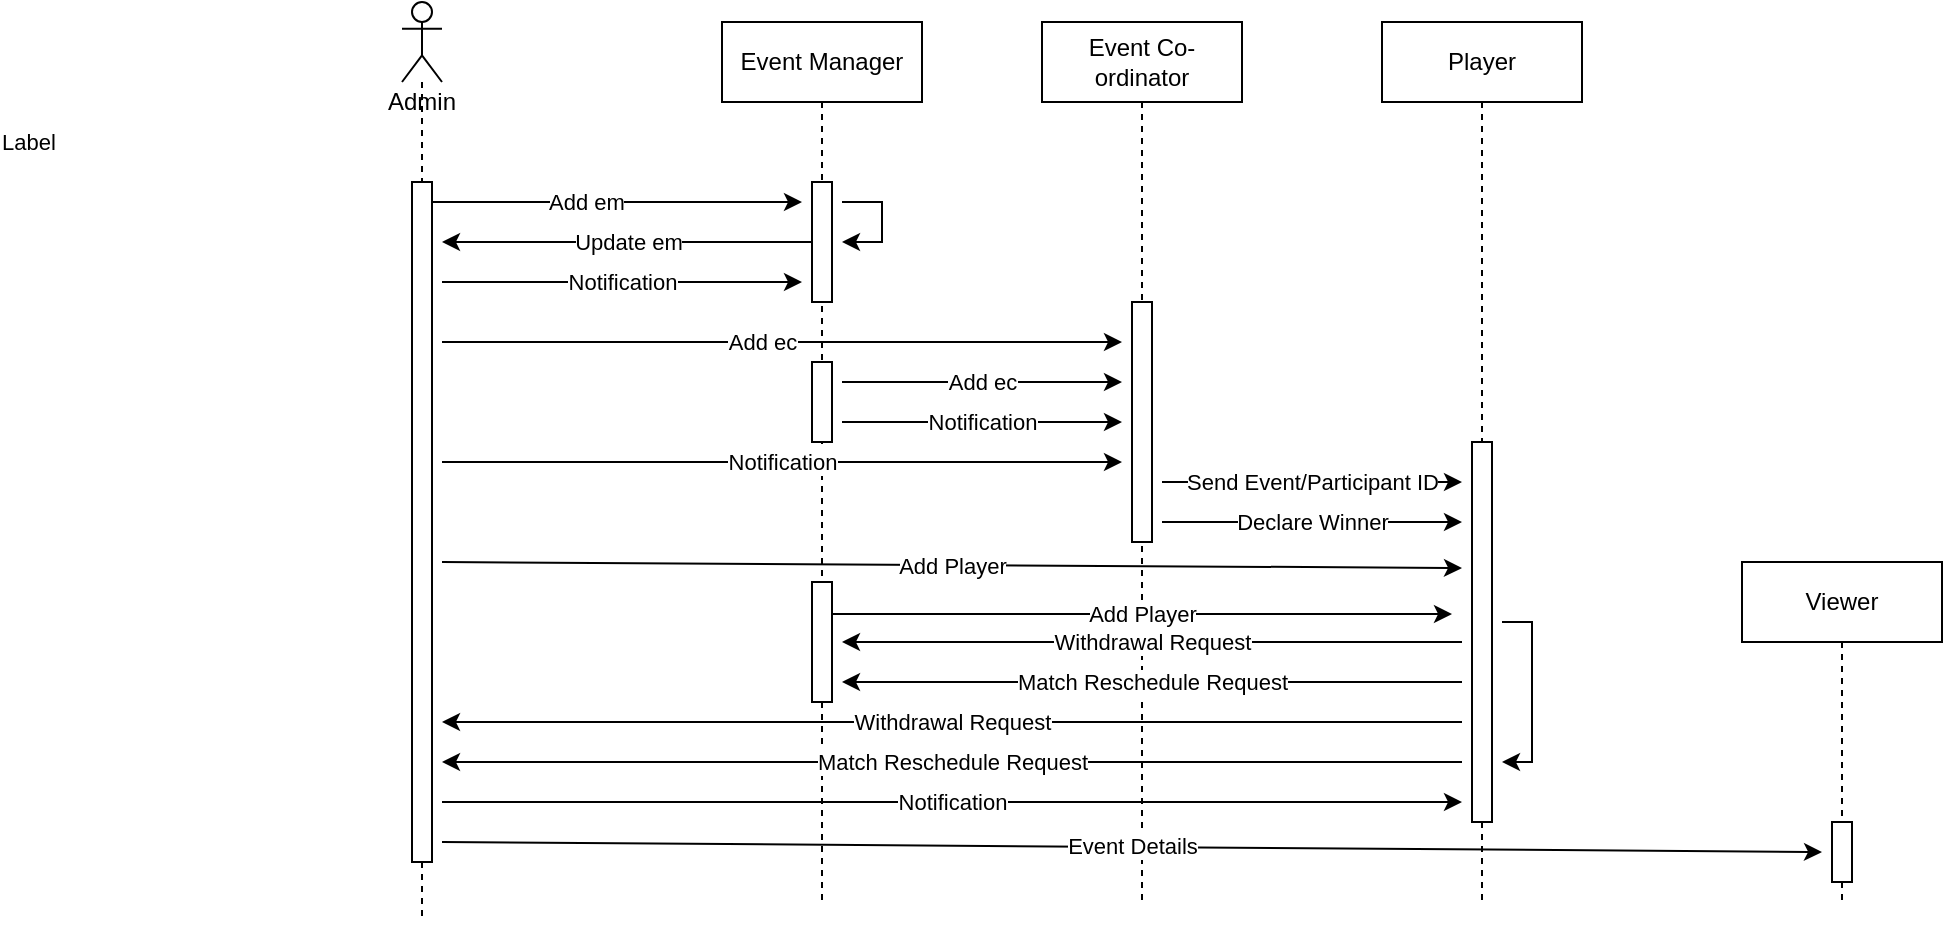 <mxfile version="20.5.3" type="device"><diagram id="kgpKYQtTHZ0yAKxKKP6v" name="Page-1"><mxGraphModel dx="1718" dy="450" grid="1" gridSize="10" guides="1" tooltips="1" connect="1" arrows="1" fold="1" page="1" pageScale="1" pageWidth="850" pageHeight="1100" math="0" shadow="0"><root><mxCell id="0"/><mxCell id="1" parent="0"/><mxCell id="d-kUxERzHGrvUESg1_Rg-12" value="Add em" style="endArrow=classic;html=1;rounded=0;" edge="1" parent="1" source="d-kUxERzHGrvUESg1_Rg-37"><mxGeometry x="-0.155" relative="1" as="geometry"><mxPoint x="90" y="180" as="sourcePoint"/><mxPoint x="230" y="150" as="targetPoint"/><Array as="points"><mxPoint x="140" y="150"/></Array><mxPoint x="1" as="offset"/></mxGeometry></mxCell><mxCell id="d-kUxERzHGrvUESg1_Rg-37" value="Admin" style="shape=umlLifeline;participant=umlActor;perimeter=lifelinePerimeter;whiteSpace=wrap;html=1;container=1;collapsible=0;recursiveResize=0;verticalAlign=top;spacingTop=36;outlineConnect=0;" vertex="1" parent="1"><mxGeometry x="30" y="50" width="20" height="460" as="geometry"/></mxCell><mxCell id="d-kUxERzHGrvUESg1_Rg-49" value="" style="rounded=0;whiteSpace=wrap;html=1;" vertex="1" parent="d-kUxERzHGrvUESg1_Rg-37"><mxGeometry x="5" y="90" width="10" height="340" as="geometry"/></mxCell><mxCell id="d-kUxERzHGrvUESg1_Rg-52" value="Event Co-ordinator" style="shape=umlLifeline;perimeter=lifelinePerimeter;whiteSpace=wrap;html=1;container=1;collapsible=0;recursiveResize=0;outlineConnect=0;" vertex="1" parent="1"><mxGeometry x="350" y="60" width="100" height="440" as="geometry"/></mxCell><mxCell id="d-kUxERzHGrvUESg1_Rg-62" value="Update em" style="endArrow=classic;html=1;rounded=0;exitX=0;exitY=0.5;exitDx=0;exitDy=0;" edge="1" parent="d-kUxERzHGrvUESg1_Rg-52" source="d-kUxERzHGrvUESg1_Rg-56"><mxGeometry relative="1" as="geometry"><mxPoint x="20" y="260" as="sourcePoint"/><mxPoint x="-300" y="110" as="targetPoint"/></mxGeometry></mxCell><mxCell id="d-kUxERzHGrvUESg1_Rg-63" value="Label" style="edgeLabel;resizable=0;html=1;align=center;verticalAlign=middle;" connectable="0" vertex="1" parent="d-kUxERzHGrvUESg1_Rg-62"><mxGeometry relative="1" as="geometry"><mxPoint x="-300" y="-50" as="offset"/></mxGeometry></mxCell><mxCell id="d-kUxERzHGrvUESg1_Rg-66" value="" style="rounded=0;whiteSpace=wrap;html=1;" vertex="1" parent="d-kUxERzHGrvUESg1_Rg-52"><mxGeometry x="45" y="140" width="10" height="120" as="geometry"/></mxCell><mxCell id="d-kUxERzHGrvUESg1_Rg-98" value="Match Reschedule Request" style="endArrow=classic;html=1;rounded=0;" edge="1" parent="d-kUxERzHGrvUESg1_Rg-52"><mxGeometry relative="1" as="geometry"><mxPoint x="210" y="330" as="sourcePoint"/><mxPoint x="-100" y="330" as="targetPoint"/></mxGeometry></mxCell><mxCell id="d-kUxERzHGrvUESg1_Rg-53" value="Viewer" style="shape=umlLifeline;perimeter=lifelinePerimeter;whiteSpace=wrap;html=1;container=1;collapsible=0;recursiveResize=0;outlineConnect=0;" vertex="1" parent="1"><mxGeometry x="700" y="330" width="100" height="170" as="geometry"/></mxCell><mxCell id="d-kUxERzHGrvUESg1_Rg-104" value="" style="rounded=0;whiteSpace=wrap;html=1;" vertex="1" parent="d-kUxERzHGrvUESg1_Rg-53"><mxGeometry x="45" y="130" width="10" height="30" as="geometry"/></mxCell><mxCell id="d-kUxERzHGrvUESg1_Rg-54" value="Player" style="shape=umlLifeline;perimeter=lifelinePerimeter;whiteSpace=wrap;html=1;container=1;collapsible=0;recursiveResize=0;outlineConnect=0;" vertex="1" parent="1"><mxGeometry x="520" y="60" width="100" height="440" as="geometry"/></mxCell><mxCell id="d-kUxERzHGrvUESg1_Rg-79" value="" style="rounded=0;whiteSpace=wrap;html=1;" vertex="1" parent="d-kUxERzHGrvUESg1_Rg-54"><mxGeometry x="45" y="210" width="10" height="190" as="geometry"/></mxCell><mxCell id="d-kUxERzHGrvUESg1_Rg-84" value="" style="endArrow=classic;html=1;rounded=0;" edge="1" parent="d-kUxERzHGrvUESg1_Rg-54"><mxGeometry width="50" height="50" relative="1" as="geometry"><mxPoint x="60" y="300" as="sourcePoint"/><mxPoint x="60" y="370" as="targetPoint"/><Array as="points"><mxPoint x="75" y="300"/><mxPoint x="75" y="370"/></Array></mxGeometry></mxCell><mxCell id="d-kUxERzHGrvUESg1_Rg-55" value="Event Manager" style="shape=umlLifeline;perimeter=lifelinePerimeter;whiteSpace=wrap;html=1;container=1;collapsible=0;recursiveResize=0;outlineConnect=0;" vertex="1" parent="1"><mxGeometry x="190" y="60" width="100" height="440" as="geometry"/></mxCell><mxCell id="d-kUxERzHGrvUESg1_Rg-56" value="" style="rounded=0;whiteSpace=wrap;html=1;" vertex="1" parent="d-kUxERzHGrvUESg1_Rg-55"><mxGeometry x="45" y="80" width="10" height="60" as="geometry"/></mxCell><mxCell id="d-kUxERzHGrvUESg1_Rg-68" value="" style="rounded=0;whiteSpace=wrap;html=1;" vertex="1" parent="d-kUxERzHGrvUESg1_Rg-55"><mxGeometry x="45" y="170" width="10" height="40" as="geometry"/></mxCell><mxCell id="d-kUxERzHGrvUESg1_Rg-82" value="" style="endArrow=classic;html=1;rounded=0;" edge="1" parent="d-kUxERzHGrvUESg1_Rg-55"><mxGeometry relative="1" as="geometry"><mxPoint x="370" y="350" as="sourcePoint"/><mxPoint x="-140" y="350" as="targetPoint"/></mxGeometry></mxCell><mxCell id="d-kUxERzHGrvUESg1_Rg-83" value="Withdrawal Request" style="edgeLabel;resizable=0;html=1;align=center;verticalAlign=middle;" connectable="0" vertex="1" parent="d-kUxERzHGrvUESg1_Rg-82"><mxGeometry relative="1" as="geometry"/></mxCell><mxCell id="d-kUxERzHGrvUESg1_Rg-60" value="" style="endArrow=classic;html=1;rounded=0;" edge="1" parent="1"><mxGeometry width="50" height="50" relative="1" as="geometry"><mxPoint x="250" y="150" as="sourcePoint"/><mxPoint x="250" y="170" as="targetPoint"/><Array as="points"><mxPoint x="270" y="150"/><mxPoint x="270" y="170"/></Array></mxGeometry></mxCell><mxCell id="d-kUxERzHGrvUESg1_Rg-64" value="" style="endArrow=classic;html=1;rounded=0;" edge="1" parent="1"><mxGeometry relative="1" as="geometry"><mxPoint x="50" y="190" as="sourcePoint"/><mxPoint x="230" y="190" as="targetPoint"/></mxGeometry></mxCell><mxCell id="d-kUxERzHGrvUESg1_Rg-65" value="Notification" style="edgeLabel;resizable=0;html=1;align=center;verticalAlign=middle;" connectable="0" vertex="1" parent="d-kUxERzHGrvUESg1_Rg-64"><mxGeometry relative="1" as="geometry"/></mxCell><mxCell id="d-kUxERzHGrvUESg1_Rg-73" value="" style="endArrow=classic;html=1;rounded=0;" edge="1" parent="1"><mxGeometry relative="1" as="geometry"><mxPoint x="50" y="220" as="sourcePoint"/><mxPoint x="390" y="220" as="targetPoint"/></mxGeometry></mxCell><mxCell id="d-kUxERzHGrvUESg1_Rg-74" value="Add ec" style="edgeLabel;resizable=0;html=1;align=center;verticalAlign=middle;" connectable="0" vertex="1" parent="d-kUxERzHGrvUESg1_Rg-73"><mxGeometry relative="1" as="geometry"><mxPoint x="-10" as="offset"/></mxGeometry></mxCell><mxCell id="d-kUxERzHGrvUESg1_Rg-75" value="Add ec" style="endArrow=classic;html=1;rounded=0;" edge="1" parent="1"><mxGeometry relative="1" as="geometry"><mxPoint x="250" y="240" as="sourcePoint"/><mxPoint x="390" y="240" as="targetPoint"/></mxGeometry></mxCell><mxCell id="d-kUxERzHGrvUESg1_Rg-77" value="Notification" style="endArrow=classic;html=1;rounded=0;" edge="1" parent="1"><mxGeometry relative="1" as="geometry"><mxPoint x="250" y="260" as="sourcePoint"/><mxPoint x="390" y="260" as="targetPoint"/></mxGeometry></mxCell><mxCell id="d-kUxERzHGrvUESg1_Rg-80" value="Send Event/Participant ID" style="endArrow=classic;html=1;rounded=0;" edge="1" parent="1"><mxGeometry relative="1" as="geometry"><mxPoint x="410" y="290" as="sourcePoint"/><mxPoint x="560" y="290" as="targetPoint"/></mxGeometry></mxCell><mxCell id="d-kUxERzHGrvUESg1_Rg-85" value="" style="endArrow=classic;html=1;rounded=0;" edge="1" parent="1"><mxGeometry relative="1" as="geometry"><mxPoint x="50" y="330" as="sourcePoint"/><mxPoint x="560" y="333" as="targetPoint"/></mxGeometry></mxCell><mxCell id="d-kUxERzHGrvUESg1_Rg-86" value="Add Player" style="edgeLabel;resizable=0;html=1;align=center;verticalAlign=middle;" connectable="0" vertex="1" parent="d-kUxERzHGrvUESg1_Rg-85"><mxGeometry relative="1" as="geometry"/></mxCell><mxCell id="d-kUxERzHGrvUESg1_Rg-87" value="" style="endArrow=classic;html=1;rounded=0;" edge="1" parent="1"><mxGeometry relative="1" as="geometry"><mxPoint x="50" y="280" as="sourcePoint"/><mxPoint x="390" y="280" as="targetPoint"/></mxGeometry></mxCell><mxCell id="d-kUxERzHGrvUESg1_Rg-88" value="Notification" style="edgeLabel;resizable=0;html=1;align=center;verticalAlign=middle;" connectable="0" vertex="1" parent="d-kUxERzHGrvUESg1_Rg-87"><mxGeometry relative="1" as="geometry"/></mxCell><mxCell id="d-kUxERzHGrvUESg1_Rg-91" value="" style="endArrow=classic;html=1;rounded=0;" edge="1" parent="1"><mxGeometry relative="1" as="geometry"><mxPoint x="560" y="370" as="sourcePoint"/><mxPoint x="250" y="370" as="targetPoint"/></mxGeometry></mxCell><mxCell id="d-kUxERzHGrvUESg1_Rg-92" value="Withdrawal Request" style="edgeLabel;resizable=0;html=1;align=center;verticalAlign=middle;" connectable="0" vertex="1" parent="d-kUxERzHGrvUESg1_Rg-91"><mxGeometry relative="1" as="geometry"/></mxCell><mxCell id="d-kUxERzHGrvUESg1_Rg-93" value="" style="rounded=0;whiteSpace=wrap;html=1;" vertex="1" parent="1"><mxGeometry x="235" y="340" width="10" height="60" as="geometry"/></mxCell><mxCell id="d-kUxERzHGrvUESg1_Rg-94" value="Declare Winner" style="endArrow=classic;html=1;rounded=0;" edge="1" parent="1"><mxGeometry relative="1" as="geometry"><mxPoint x="410" y="310" as="sourcePoint"/><mxPoint x="560" y="310" as="targetPoint"/></mxGeometry></mxCell><mxCell id="d-kUxERzHGrvUESg1_Rg-96" value="" style="endArrow=classic;html=1;rounded=0;" edge="1" parent="1"><mxGeometry relative="1" as="geometry"><mxPoint x="245" y="356" as="sourcePoint"/><mxPoint x="555" y="356" as="targetPoint"/></mxGeometry></mxCell><mxCell id="d-kUxERzHGrvUESg1_Rg-97" value="Add Player" style="edgeLabel;resizable=0;html=1;align=center;verticalAlign=middle;" connectable="0" vertex="1" parent="d-kUxERzHGrvUESg1_Rg-96"><mxGeometry relative="1" as="geometry"/></mxCell><mxCell id="d-kUxERzHGrvUESg1_Rg-100" value="Match Reschedule Request" style="endArrow=classic;html=1;rounded=0;" edge="1" parent="1"><mxGeometry relative="1" as="geometry"><mxPoint x="560" y="430" as="sourcePoint"/><mxPoint x="50" y="430" as="targetPoint"/></mxGeometry></mxCell><mxCell id="d-kUxERzHGrvUESg1_Rg-102" value="Notification" style="endArrow=classic;html=1;rounded=0;" edge="1" parent="1"><mxGeometry relative="1" as="geometry"><mxPoint x="50" y="450" as="sourcePoint"/><mxPoint x="560" y="450" as="targetPoint"/></mxGeometry></mxCell><mxCell id="d-kUxERzHGrvUESg1_Rg-105" value="Event Details" style="endArrow=classic;html=1;rounded=0;" edge="1" parent="1"><mxGeometry relative="1" as="geometry"><mxPoint x="50" y="470" as="sourcePoint"/><mxPoint x="740" y="475" as="targetPoint"/></mxGeometry></mxCell></root></mxGraphModel></diagram></mxfile>